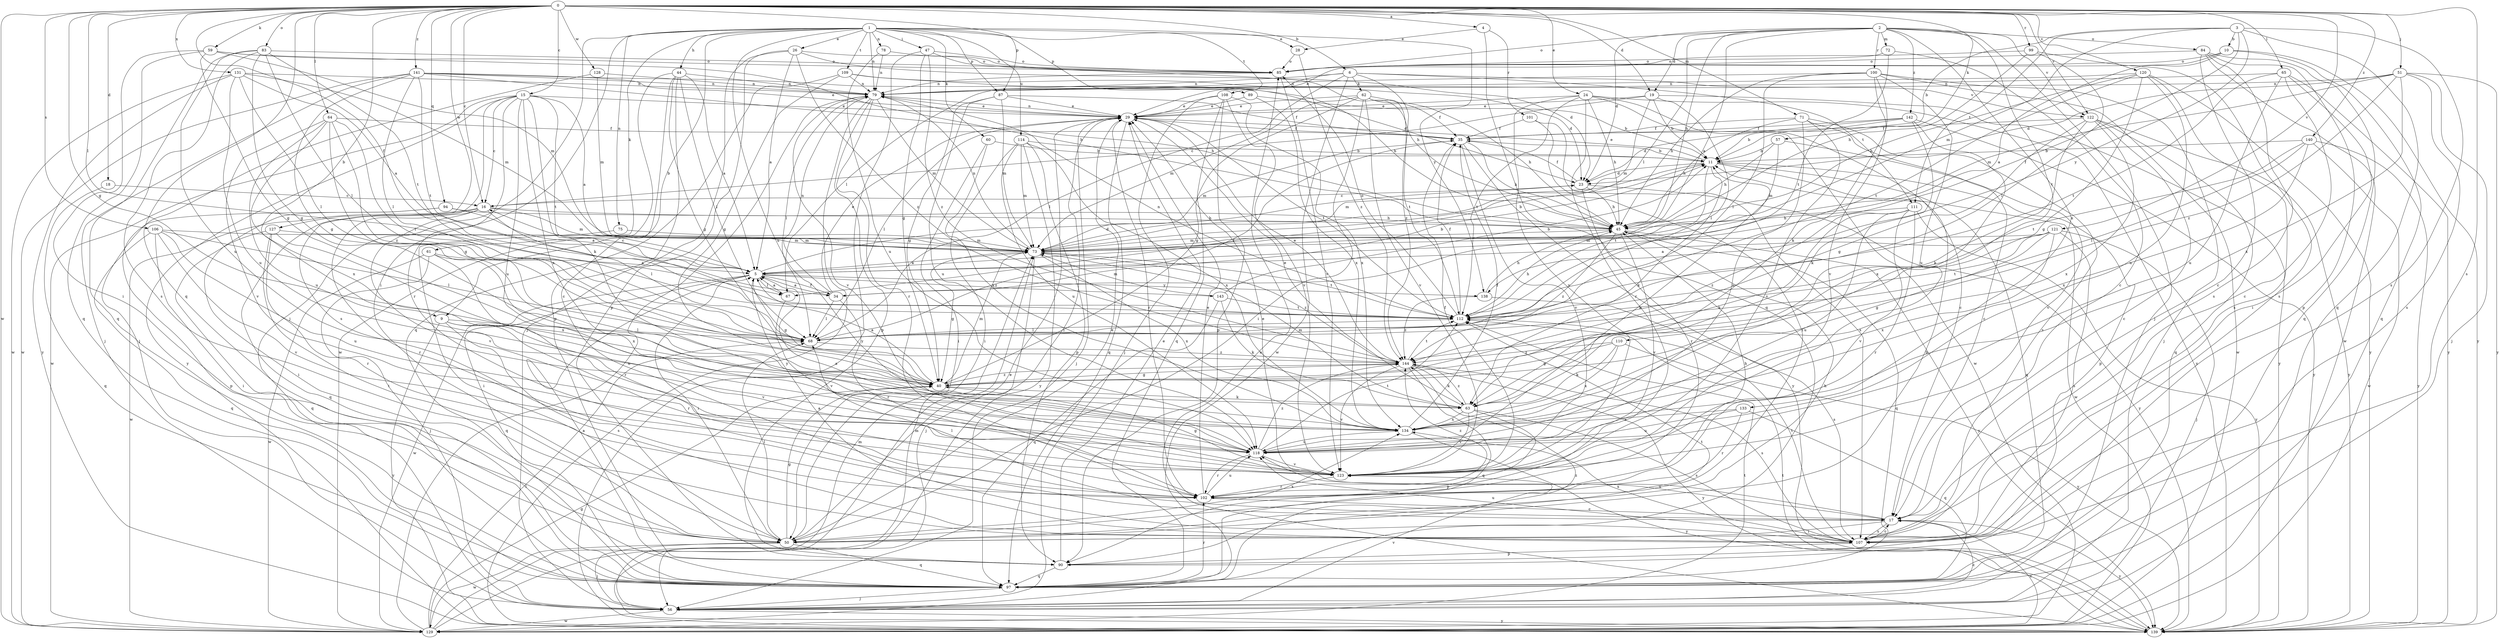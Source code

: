 strict digraph  {
0;
1;
2;
3;
4;
5;
6;
9;
10;
11;
15;
16;
17;
18;
19;
23;
24;
26;
28;
29;
34;
35;
40;
44;
45;
47;
50;
51;
56;
57;
59;
60;
61;
62;
63;
64;
65;
67;
68;
71;
72;
73;
75;
78;
79;
83;
84;
85;
87;
89;
90;
94;
97;
99;
100;
101;
102;
106;
107;
108;
109;
110;
111;
112;
114;
118;
120;
121;
122;
123;
127;
128;
129;
131;
133;
134;
138;
139;
140;
141;
142;
143;
144;
0 -> 4  [label=a];
0 -> 6  [label=b];
0 -> 9  [label=b];
0 -> 15  [label=c];
0 -> 16  [label=c];
0 -> 18  [label=d];
0 -> 19  [label=d];
0 -> 24  [label=e];
0 -> 34  [label=f];
0 -> 40  [label=g];
0 -> 51  [label=j];
0 -> 57  [label=k];
0 -> 59  [label=k];
0 -> 64  [label=l];
0 -> 65  [label=l];
0 -> 67  [label=l];
0 -> 71  [label=m];
0 -> 83  [label=o];
0 -> 87  [label=p];
0 -> 94  [label=q];
0 -> 97  [label=q];
0 -> 99  [label=r];
0 -> 106  [label=s];
0 -> 107  [label=s];
0 -> 120  [label=v];
0 -> 121  [label=v];
0 -> 122  [label=v];
0 -> 127  [label=w];
0 -> 128  [label=w];
0 -> 129  [label=w];
0 -> 131  [label=x];
0 -> 140  [label=z];
0 -> 141  [label=z];
1 -> 9  [label=b];
1 -> 26  [label=e];
1 -> 28  [label=e];
1 -> 44  [label=h];
1 -> 47  [label=i];
1 -> 50  [label=i];
1 -> 56  [label=j];
1 -> 60  [label=k];
1 -> 61  [label=k];
1 -> 75  [label=n];
1 -> 78  [label=n];
1 -> 79  [label=n];
1 -> 87  [label=p];
1 -> 89  [label=p];
1 -> 108  [label=t];
1 -> 109  [label=t];
1 -> 114  [label=u];
1 -> 118  [label=u];
1 -> 138  [label=y];
2 -> 5  [label=a];
2 -> 19  [label=d];
2 -> 23  [label=d];
2 -> 45  [label=h];
2 -> 56  [label=j];
2 -> 67  [label=l];
2 -> 72  [label=m];
2 -> 84  [label=o];
2 -> 85  [label=o];
2 -> 100  [label=r];
2 -> 110  [label=t];
2 -> 122  [label=v];
2 -> 133  [label=x];
2 -> 142  [label=z];
3 -> 10  [label=b];
3 -> 11  [label=b];
3 -> 34  [label=f];
3 -> 73  [label=m];
3 -> 97  [label=q];
3 -> 107  [label=s];
3 -> 111  [label=t];
3 -> 138  [label=y];
4 -> 28  [label=e];
4 -> 97  [label=q];
4 -> 101  [label=r];
5 -> 16  [label=c];
5 -> 23  [label=d];
5 -> 34  [label=f];
5 -> 40  [label=g];
5 -> 50  [label=i];
5 -> 67  [label=l];
5 -> 97  [label=q];
5 -> 129  [label=w];
5 -> 138  [label=y];
5 -> 143  [label=z];
6 -> 62  [label=k];
6 -> 67  [label=l];
6 -> 68  [label=l];
6 -> 79  [label=n];
6 -> 111  [label=t];
6 -> 122  [label=v];
6 -> 129  [label=w];
6 -> 144  [label=z];
9 -> 68  [label=l];
9 -> 102  [label=r];
9 -> 107  [label=s];
9 -> 123  [label=v];
9 -> 139  [label=y];
10 -> 5  [label=a];
10 -> 29  [label=e];
10 -> 85  [label=o];
10 -> 97  [label=q];
10 -> 139  [label=y];
11 -> 23  [label=d];
11 -> 29  [label=e];
11 -> 63  [label=k];
11 -> 73  [label=m];
11 -> 90  [label=p];
11 -> 97  [label=q];
11 -> 112  [label=t];
11 -> 129  [label=w];
15 -> 5  [label=a];
15 -> 16  [label=c];
15 -> 29  [label=e];
15 -> 63  [label=k];
15 -> 102  [label=r];
15 -> 107  [label=s];
15 -> 112  [label=t];
15 -> 118  [label=u];
15 -> 129  [label=w];
15 -> 134  [label=x];
15 -> 139  [label=y];
16 -> 45  [label=h];
16 -> 68  [label=l];
16 -> 73  [label=m];
16 -> 97  [label=q];
16 -> 102  [label=r];
16 -> 123  [label=v];
16 -> 129  [label=w];
17 -> 29  [label=e];
17 -> 50  [label=i];
17 -> 68  [label=l];
17 -> 107  [label=s];
17 -> 118  [label=u];
17 -> 139  [label=y];
18 -> 16  [label=c];
18 -> 97  [label=q];
19 -> 11  [label=b];
19 -> 16  [label=c];
19 -> 29  [label=e];
19 -> 68  [label=l];
19 -> 73  [label=m];
19 -> 139  [label=y];
23 -> 16  [label=c];
23 -> 35  [label=f];
23 -> 45  [label=h];
23 -> 102  [label=r];
23 -> 139  [label=y];
24 -> 17  [label=c];
24 -> 29  [label=e];
24 -> 45  [label=h];
24 -> 102  [label=r];
24 -> 112  [label=t];
24 -> 123  [label=v];
24 -> 129  [label=w];
24 -> 139  [label=y];
26 -> 5  [label=a];
26 -> 23  [label=d];
26 -> 56  [label=j];
26 -> 85  [label=o];
26 -> 90  [label=p];
26 -> 144  [label=z];
28 -> 85  [label=o];
28 -> 144  [label=z];
29 -> 35  [label=f];
29 -> 50  [label=i];
29 -> 56  [label=j];
29 -> 68  [label=l];
29 -> 79  [label=n];
29 -> 97  [label=q];
29 -> 102  [label=r];
29 -> 112  [label=t];
34 -> 5  [label=a];
34 -> 11  [label=b];
34 -> 29  [label=e];
34 -> 68  [label=l];
34 -> 79  [label=n];
34 -> 102  [label=r];
35 -> 11  [label=b];
35 -> 45  [label=h];
35 -> 73  [label=m];
35 -> 123  [label=v];
35 -> 139  [label=y];
40 -> 5  [label=a];
40 -> 63  [label=k];
40 -> 73  [label=m];
40 -> 144  [label=z];
44 -> 5  [label=a];
44 -> 17  [label=c];
44 -> 40  [label=g];
44 -> 68  [label=l];
44 -> 79  [label=n];
44 -> 90  [label=p];
44 -> 129  [label=w];
45 -> 73  [label=m];
45 -> 97  [label=q];
45 -> 123  [label=v];
45 -> 139  [label=y];
45 -> 144  [label=z];
47 -> 40  [label=g];
47 -> 45  [label=h];
47 -> 85  [label=o];
47 -> 139  [label=y];
47 -> 144  [label=z];
50 -> 11  [label=b];
50 -> 29  [label=e];
50 -> 40  [label=g];
50 -> 45  [label=h];
50 -> 56  [label=j];
50 -> 68  [label=l];
50 -> 97  [label=q];
50 -> 129  [label=w];
50 -> 134  [label=x];
51 -> 23  [label=d];
51 -> 56  [label=j];
51 -> 73  [label=m];
51 -> 79  [label=n];
51 -> 107  [label=s];
51 -> 134  [label=x];
51 -> 139  [label=y];
51 -> 144  [label=z];
56 -> 17  [label=c];
56 -> 73  [label=m];
56 -> 123  [label=v];
56 -> 129  [label=w];
56 -> 139  [label=y];
57 -> 11  [label=b];
57 -> 45  [label=h];
57 -> 73  [label=m];
57 -> 123  [label=v];
59 -> 40  [label=g];
59 -> 45  [label=h];
59 -> 50  [label=i];
59 -> 73  [label=m];
59 -> 85  [label=o];
59 -> 97  [label=q];
60 -> 11  [label=b];
60 -> 50  [label=i];
60 -> 134  [label=x];
61 -> 5  [label=a];
61 -> 56  [label=j];
61 -> 102  [label=r];
61 -> 129  [label=w];
61 -> 134  [label=x];
62 -> 29  [label=e];
62 -> 35  [label=f];
62 -> 40  [label=g];
62 -> 45  [label=h];
62 -> 50  [label=i];
62 -> 73  [label=m];
62 -> 112  [label=t];
62 -> 123  [label=v];
63 -> 29  [label=e];
63 -> 73  [label=m];
63 -> 90  [label=p];
63 -> 107  [label=s];
63 -> 123  [label=v];
63 -> 134  [label=x];
63 -> 144  [label=z];
64 -> 35  [label=f];
64 -> 40  [label=g];
64 -> 68  [label=l];
64 -> 118  [label=u];
64 -> 123  [label=v];
64 -> 134  [label=x];
64 -> 144  [label=z];
65 -> 17  [label=c];
65 -> 50  [label=i];
65 -> 79  [label=n];
65 -> 112  [label=t];
65 -> 118  [label=u];
65 -> 139  [label=y];
67 -> 5  [label=a];
67 -> 123  [label=v];
68 -> 35  [label=f];
68 -> 144  [label=z];
71 -> 17  [label=c];
71 -> 35  [label=f];
71 -> 45  [label=h];
71 -> 107  [label=s];
71 -> 118  [label=u];
71 -> 123  [label=v];
72 -> 17  [label=c];
72 -> 85  [label=o];
72 -> 112  [label=t];
73 -> 5  [label=a];
73 -> 11  [label=b];
73 -> 40  [label=g];
73 -> 56  [label=j];
73 -> 79  [label=n];
73 -> 112  [label=t];
73 -> 134  [label=x];
73 -> 144  [label=z];
75 -> 50  [label=i];
75 -> 73  [label=m];
78 -> 79  [label=n];
78 -> 85  [label=o];
78 -> 118  [label=u];
79 -> 29  [label=e];
79 -> 68  [label=l];
79 -> 73  [label=m];
79 -> 90  [label=p];
79 -> 102  [label=r];
79 -> 123  [label=v];
79 -> 139  [label=y];
83 -> 40  [label=g];
83 -> 68  [label=l];
83 -> 85  [label=o];
83 -> 97  [label=q];
83 -> 107  [label=s];
83 -> 112  [label=t];
83 -> 118  [label=u];
84 -> 17  [label=c];
84 -> 85  [label=o];
84 -> 90  [label=p];
84 -> 97  [label=q];
84 -> 107  [label=s];
84 -> 129  [label=w];
85 -> 79  [label=n];
85 -> 123  [label=v];
87 -> 29  [label=e];
87 -> 35  [label=f];
87 -> 40  [label=g];
87 -> 73  [label=m];
87 -> 118  [label=u];
89 -> 11  [label=b];
89 -> 29  [label=e];
89 -> 134  [label=x];
90 -> 29  [label=e];
90 -> 97  [label=q];
90 -> 112  [label=t];
94 -> 5  [label=a];
94 -> 45  [label=h];
94 -> 50  [label=i];
94 -> 90  [label=p];
97 -> 5  [label=a];
97 -> 56  [label=j];
97 -> 102  [label=r];
97 -> 144  [label=z];
99 -> 45  [label=h];
99 -> 68  [label=l];
99 -> 85  [label=o];
99 -> 107  [label=s];
100 -> 45  [label=h];
100 -> 56  [label=j];
100 -> 63  [label=k];
100 -> 68  [label=l];
100 -> 79  [label=n];
100 -> 118  [label=u];
100 -> 123  [label=v];
100 -> 129  [label=w];
101 -> 35  [label=f];
101 -> 50  [label=i];
101 -> 107  [label=s];
102 -> 17  [label=c];
102 -> 29  [label=e];
102 -> 45  [label=h];
102 -> 118  [label=u];
102 -> 144  [label=z];
106 -> 50  [label=i];
106 -> 68  [label=l];
106 -> 73  [label=m];
106 -> 97  [label=q];
106 -> 118  [label=u];
106 -> 123  [label=v];
107 -> 5  [label=a];
107 -> 17  [label=c];
107 -> 90  [label=p];
107 -> 112  [label=t];
107 -> 118  [label=u];
107 -> 134  [label=x];
108 -> 29  [label=e];
108 -> 56  [label=j];
108 -> 90  [label=p];
108 -> 97  [label=q];
108 -> 123  [label=v];
108 -> 134  [label=x];
109 -> 23  [label=d];
109 -> 40  [label=g];
109 -> 45  [label=h];
109 -> 79  [label=n];
109 -> 97  [label=q];
110 -> 40  [label=g];
110 -> 63  [label=k];
110 -> 134  [label=x];
110 -> 139  [label=y];
110 -> 144  [label=z];
111 -> 45  [label=h];
111 -> 63  [label=k];
111 -> 102  [label=r];
111 -> 118  [label=u];
111 -> 123  [label=v];
111 -> 139  [label=y];
111 -> 144  [label=z];
112 -> 35  [label=f];
112 -> 45  [label=h];
112 -> 68  [label=l];
112 -> 79  [label=n];
112 -> 85  [label=o];
114 -> 11  [label=b];
114 -> 50  [label=i];
114 -> 73  [label=m];
114 -> 90  [label=p];
114 -> 118  [label=u];
114 -> 134  [label=x];
114 -> 139  [label=y];
118 -> 5  [label=a];
118 -> 11  [label=b];
118 -> 102  [label=r];
118 -> 112  [label=t];
118 -> 123  [label=v];
118 -> 144  [label=z];
120 -> 40  [label=g];
120 -> 45  [label=h];
120 -> 79  [label=n];
120 -> 107  [label=s];
120 -> 112  [label=t];
120 -> 118  [label=u];
120 -> 139  [label=y];
121 -> 5  [label=a];
121 -> 40  [label=g];
121 -> 56  [label=j];
121 -> 73  [label=m];
121 -> 107  [label=s];
121 -> 112  [label=t];
121 -> 134  [label=x];
122 -> 17  [label=c];
122 -> 35  [label=f];
122 -> 40  [label=g];
122 -> 63  [label=k];
122 -> 97  [label=q];
122 -> 134  [label=x];
122 -> 139  [label=y];
123 -> 35  [label=f];
123 -> 40  [label=g];
123 -> 102  [label=r];
127 -> 50  [label=i];
127 -> 73  [label=m];
127 -> 97  [label=q];
127 -> 102  [label=r];
127 -> 134  [label=x];
128 -> 56  [label=j];
128 -> 73  [label=m];
128 -> 79  [label=n];
129 -> 17  [label=c];
129 -> 29  [label=e];
129 -> 40  [label=g];
129 -> 68  [label=l];
129 -> 73  [label=m];
129 -> 79  [label=n];
129 -> 112  [label=t];
131 -> 5  [label=a];
131 -> 68  [label=l];
131 -> 73  [label=m];
131 -> 79  [label=n];
131 -> 118  [label=u];
131 -> 129  [label=w];
131 -> 139  [label=y];
133 -> 97  [label=q];
133 -> 102  [label=r];
133 -> 118  [label=u];
133 -> 134  [label=x];
134 -> 35  [label=f];
134 -> 118  [label=u];
134 -> 139  [label=y];
138 -> 45  [label=h];
138 -> 107  [label=s];
138 -> 144  [label=z];
139 -> 85  [label=o];
139 -> 112  [label=t];
140 -> 11  [label=b];
140 -> 68  [label=l];
140 -> 112  [label=t];
140 -> 129  [label=w];
140 -> 134  [label=x];
140 -> 139  [label=y];
141 -> 23  [label=d];
141 -> 29  [label=e];
141 -> 40  [label=g];
141 -> 45  [label=h];
141 -> 56  [label=j];
141 -> 68  [label=l];
141 -> 79  [label=n];
141 -> 112  [label=t];
141 -> 129  [label=w];
142 -> 11  [label=b];
142 -> 23  [label=d];
142 -> 35  [label=f];
142 -> 63  [label=k];
142 -> 134  [label=x];
142 -> 139  [label=y];
143 -> 11  [label=b];
143 -> 63  [label=k];
143 -> 73  [label=m];
143 -> 97  [label=q];
143 -> 112  [label=t];
144 -> 29  [label=e];
144 -> 40  [label=g];
144 -> 63  [label=k];
144 -> 97  [label=q];
144 -> 107  [label=s];
144 -> 112  [label=t];
144 -> 123  [label=v];
144 -> 139  [label=y];
}
